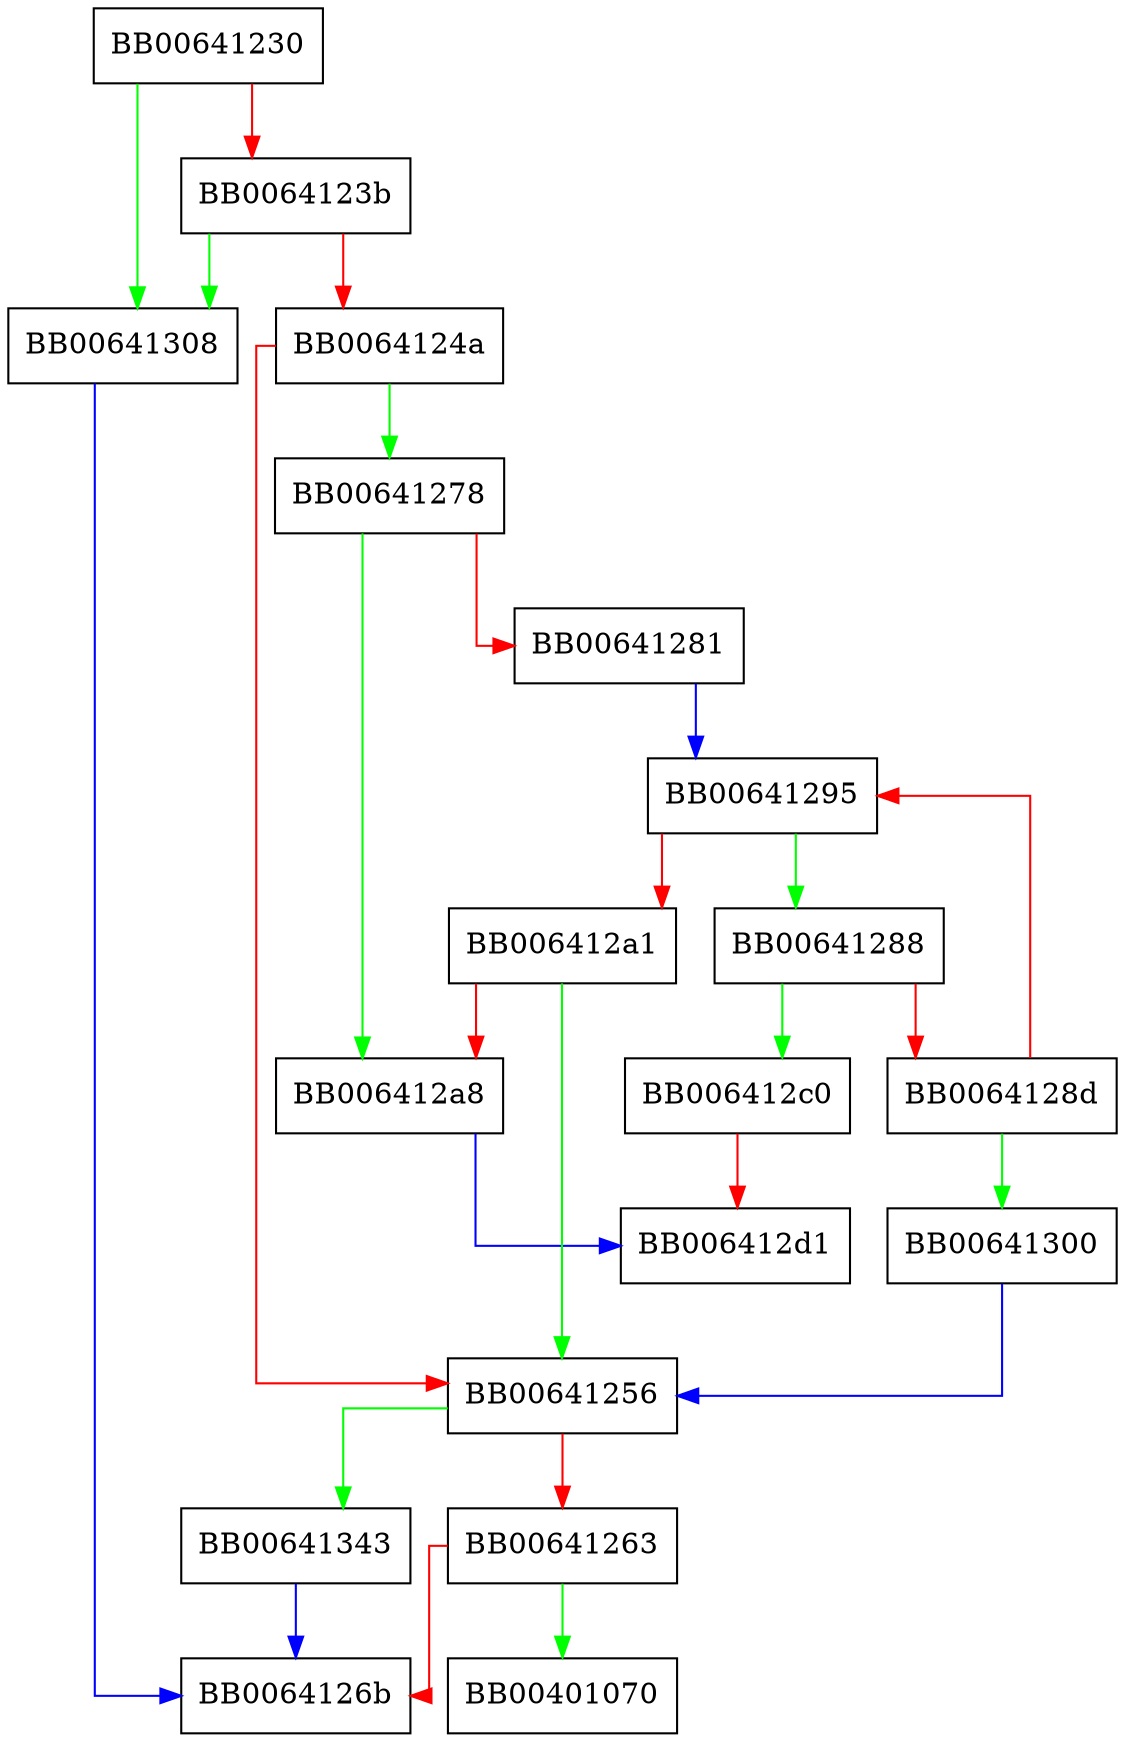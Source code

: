 digraph RSA_padding_check_X931 {
  node [shape="box"];
  graph [splines=ortho];
  BB00641230 -> BB00641308 [color="green"];
  BB00641230 -> BB0064123b [color="red"];
  BB0064123b -> BB00641308 [color="green"];
  BB0064123b -> BB0064124a [color="red"];
  BB0064124a -> BB00641278 [color="green"];
  BB0064124a -> BB00641256 [color="red"];
  BB00641256 -> BB00641343 [color="green"];
  BB00641256 -> BB00641263 [color="red"];
  BB00641263 -> BB00401070 [color="green"];
  BB00641263 -> BB0064126b [color="red"];
  BB00641278 -> BB006412a8 [color="green"];
  BB00641278 -> BB00641281 [color="red"];
  BB00641281 -> BB00641295 [color="blue"];
  BB00641288 -> BB006412c0 [color="green"];
  BB00641288 -> BB0064128d [color="red"];
  BB0064128d -> BB00641300 [color="green"];
  BB0064128d -> BB00641295 [color="red"];
  BB00641295 -> BB00641288 [color="green"];
  BB00641295 -> BB006412a1 [color="red"];
  BB006412a1 -> BB00641256 [color="green"];
  BB006412a1 -> BB006412a8 [color="red"];
  BB006412a8 -> BB006412d1 [color="blue"];
  BB006412c0 -> BB006412d1 [color="red"];
  BB00641300 -> BB00641256 [color="blue"];
  BB00641308 -> BB0064126b [color="blue"];
  BB00641343 -> BB0064126b [color="blue"];
}